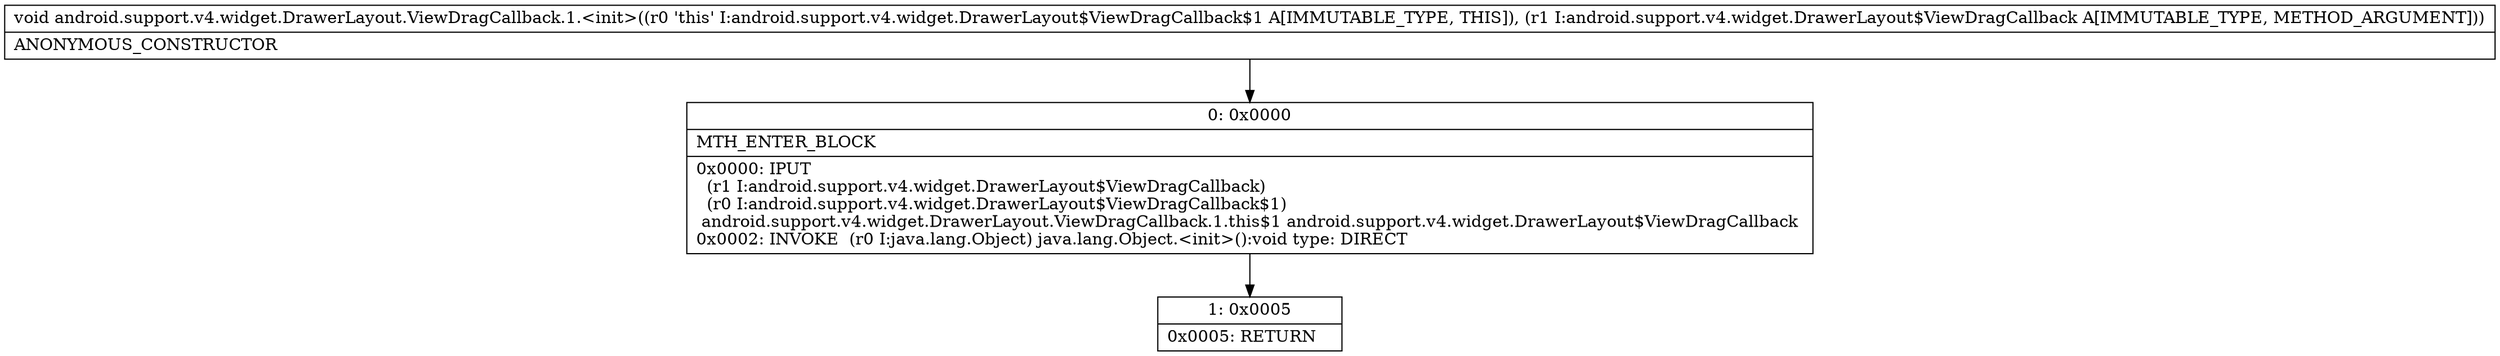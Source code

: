 digraph "CFG forandroid.support.v4.widget.DrawerLayout.ViewDragCallback.1.\<init\>(Landroid\/support\/v4\/widget\/DrawerLayout$ViewDragCallback;)V" {
Node_0 [shape=record,label="{0\:\ 0x0000|MTH_ENTER_BLOCK\l|0x0000: IPUT  \l  (r1 I:android.support.v4.widget.DrawerLayout$ViewDragCallback)\l  (r0 I:android.support.v4.widget.DrawerLayout$ViewDragCallback$1)\l android.support.v4.widget.DrawerLayout.ViewDragCallback.1.this$1 android.support.v4.widget.DrawerLayout$ViewDragCallback \l0x0002: INVOKE  (r0 I:java.lang.Object) java.lang.Object.\<init\>():void type: DIRECT \l}"];
Node_1 [shape=record,label="{1\:\ 0x0005|0x0005: RETURN   \l}"];
MethodNode[shape=record,label="{void android.support.v4.widget.DrawerLayout.ViewDragCallback.1.\<init\>((r0 'this' I:android.support.v4.widget.DrawerLayout$ViewDragCallback$1 A[IMMUTABLE_TYPE, THIS]), (r1 I:android.support.v4.widget.DrawerLayout$ViewDragCallback A[IMMUTABLE_TYPE, METHOD_ARGUMENT]))  | ANONYMOUS_CONSTRUCTOR\l}"];
MethodNode -> Node_0;
Node_0 -> Node_1;
}

